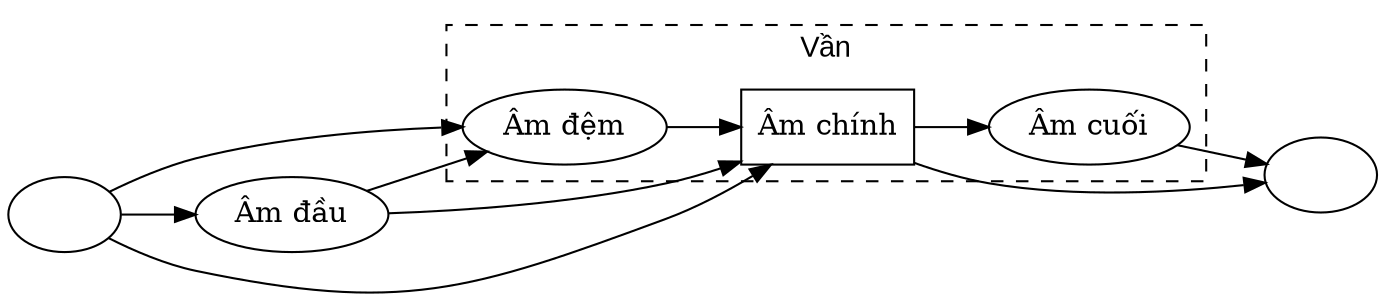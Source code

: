 digraph syllable {
	rankdir=LR
	fontname=arial;
	head [label=""];
	tail [label=""];
	style=dashed;
	n1 [label="Âm đầu"];
	subgraph cluster_syllable {
		label="Vần";
		n2 [label="Âm đệm"];
		n3 [label="Âm chính", shape=box];
		n4 [label="Âm cuối"];
	}
	head -> n1;
	head -> n2;
	head -> n3;
	n1 -> n2;
	n1 -> n3;
	n2 -> n3;
	n3 -> n4;
	n3 -> tail;
	n4 -> tail;	
}
